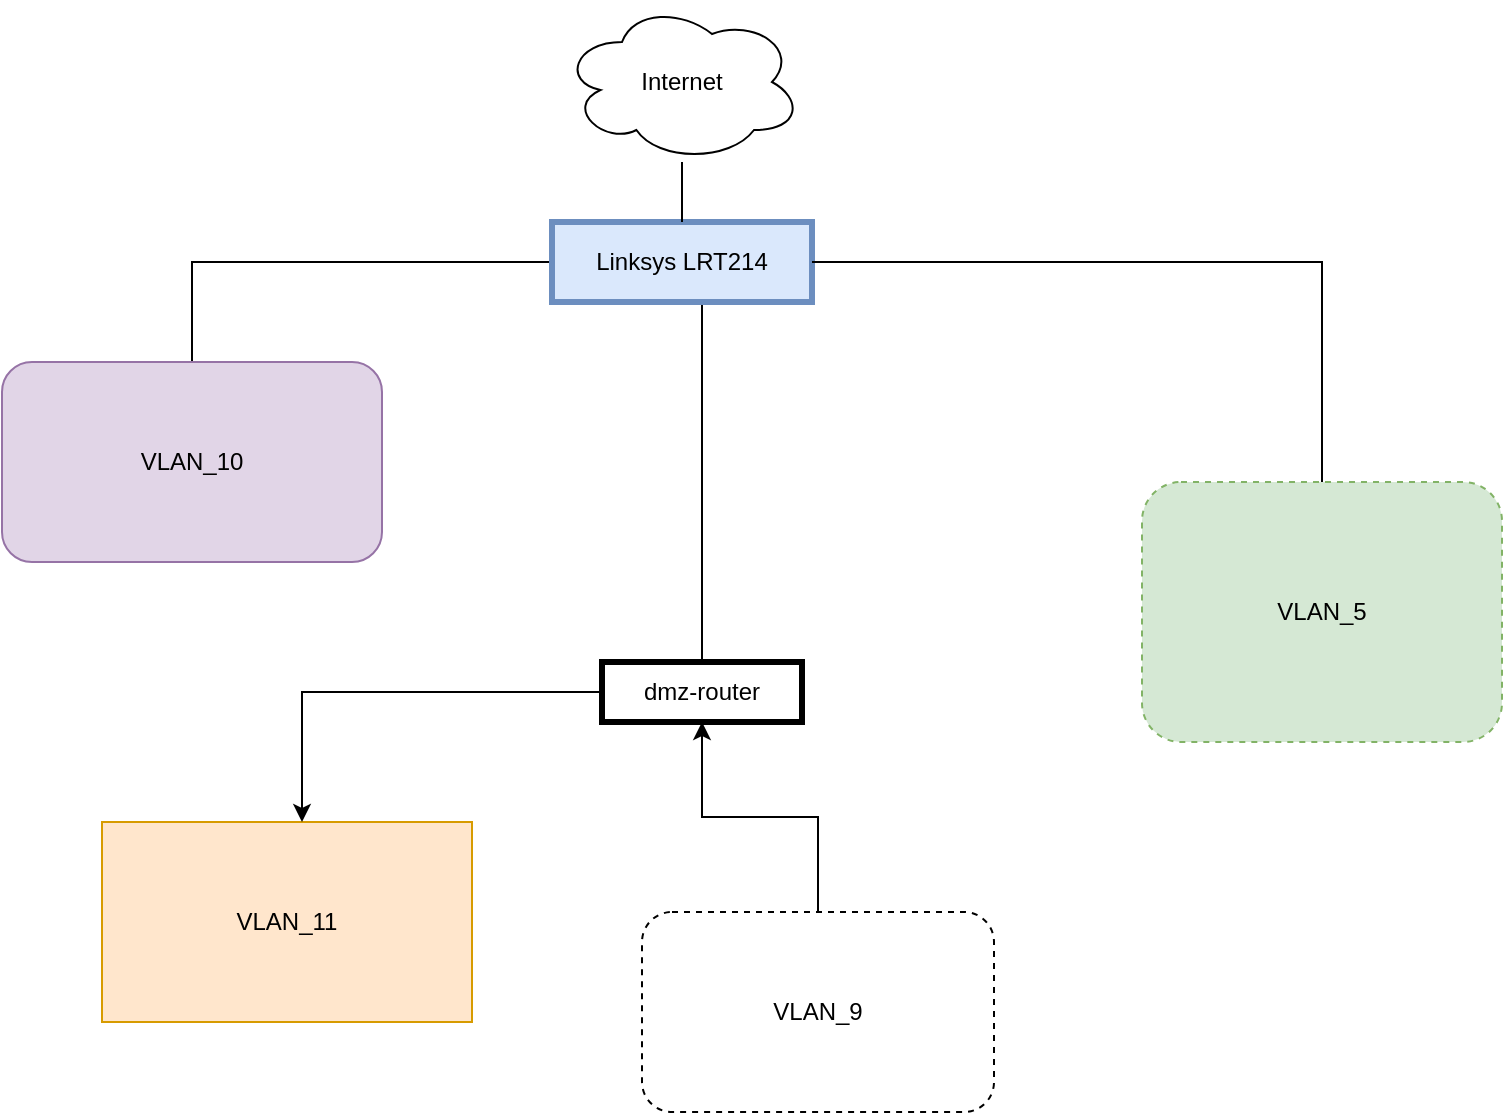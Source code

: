 <mxfile version="28.2.7">
  <diagram name="Page-1" id="A5-di1jbfSgZtlbiAxzU">
    <mxGraphModel dx="1094" dy="964" grid="1" gridSize="10" guides="1" tooltips="1" connect="1" arrows="1" fold="1" page="1" pageScale="1" pageWidth="827" pageHeight="1169" math="0" shadow="0">
      <root>
        <mxCell id="0" />
        <mxCell id="1" parent="0" />
        <mxCell id="GGMlQo3JAWAbgcUU_75u-1" value="&lt;div&gt;Internet&lt;/div&gt;" style="ellipse;shape=cloud;whiteSpace=wrap;html=1;" parent="1" vertex="1">
          <mxGeometry x="330" y="30" width="120" height="80" as="geometry" />
        </mxCell>
        <mxCell id="nOJs0ttcWJyxmX2IfKug-4" style="edgeStyle=orthogonalEdgeStyle;rounded=0;orthogonalLoop=1;jettySize=auto;html=1;endArrow=none;endFill=0;" edge="1" parent="1" source="GGMlQo3JAWAbgcUU_75u-2" target="nOJs0ttcWJyxmX2IfKug-3">
          <mxGeometry relative="1" as="geometry" />
        </mxCell>
        <mxCell id="nOJs0ttcWJyxmX2IfKug-11" style="edgeStyle=orthogonalEdgeStyle;rounded=0;orthogonalLoop=1;jettySize=auto;html=1;endArrow=none;endFill=0;" edge="1" parent="1" source="GGMlQo3JAWAbgcUU_75u-2" target="nOJs0ttcWJyxmX2IfKug-10">
          <mxGeometry relative="1" as="geometry">
            <Array as="points">
              <mxPoint x="400" y="260" />
              <mxPoint x="400" y="260" />
            </Array>
          </mxGeometry>
        </mxCell>
        <mxCell id="GGMlQo3JAWAbgcUU_75u-2" value="Linksys&amp;nbsp;LRT214" style="rounded=0;whiteSpace=wrap;html=1;fillColor=#dae8fc;strokeColor=#6c8ebf;strokeWidth=3;" parent="1" vertex="1">
          <mxGeometry x="325" y="140" width="130" height="40" as="geometry" />
        </mxCell>
        <mxCell id="Ashis0YqYYxl_0CrlUdH-1" value="" style="endArrow=none;html=1;rounded=0;" parent="1" source="GGMlQo3JAWAbgcUU_75u-2" target="GGMlQo3JAWAbgcUU_75u-1" edge="1">
          <mxGeometry width="50" height="50" relative="1" as="geometry">
            <mxPoint x="540" y="180" as="sourcePoint" />
            <mxPoint x="640" y="120" as="targetPoint" />
          </mxGeometry>
        </mxCell>
        <mxCell id="nOJs0ttcWJyxmX2IfKug-1" value="&lt;div&gt;VLAN_5&lt;/div&gt;" style="rounded=1;whiteSpace=wrap;html=1;fillColor=#d5e8d4;strokeColor=#82b366;dashed=1;" vertex="1" parent="1">
          <mxGeometry x="620" y="270" width="180" height="130" as="geometry" />
        </mxCell>
        <mxCell id="nOJs0ttcWJyxmX2IfKug-2" value="" style="endArrow=none;html=1;rounded=0;" edge="1" parent="1" source="nOJs0ttcWJyxmX2IfKug-1" target="GGMlQo3JAWAbgcUU_75u-2">
          <mxGeometry width="50" height="50" relative="1" as="geometry">
            <mxPoint x="390" y="520" as="sourcePoint" />
            <mxPoint x="440" y="470" as="targetPoint" />
            <Array as="points">
              <mxPoint x="710" y="160" />
            </Array>
          </mxGeometry>
        </mxCell>
        <mxCell id="nOJs0ttcWJyxmX2IfKug-3" value="VLAN_10" style="rounded=1;whiteSpace=wrap;html=1;fillColor=#e1d5e7;strokeColor=#9673a6;gradientColor=none;" vertex="1" parent="1">
          <mxGeometry x="50" y="210" width="190" height="100" as="geometry" />
        </mxCell>
        <mxCell id="nOJs0ttcWJyxmX2IfKug-5" value="VLAN_11" style="rounded=0;whiteSpace=wrap;html=1;fillColor=#ffe6cc;strokeColor=#d79b00;" vertex="1" parent="1">
          <mxGeometry x="100" y="440" width="185" height="100" as="geometry" />
        </mxCell>
        <mxCell id="nOJs0ttcWJyxmX2IfKug-15" value="" style="edgeStyle=orthogonalEdgeStyle;rounded=0;orthogonalLoop=1;jettySize=auto;html=1;" edge="1" parent="1" source="nOJs0ttcWJyxmX2IfKug-6" target="nOJs0ttcWJyxmX2IfKug-10">
          <mxGeometry relative="1" as="geometry" />
        </mxCell>
        <mxCell id="nOJs0ttcWJyxmX2IfKug-6" value="VLAN_9" style="rounded=1;whiteSpace=wrap;html=1;dashed=1;" vertex="1" parent="1">
          <mxGeometry x="370" y="485" width="176" height="100" as="geometry" />
        </mxCell>
        <mxCell id="nOJs0ttcWJyxmX2IfKug-12" style="edgeStyle=orthogonalEdgeStyle;rounded=0;orthogonalLoop=1;jettySize=auto;html=1;endArrow=none;endFill=0;" edge="1" parent="1" source="nOJs0ttcWJyxmX2IfKug-10" target="nOJs0ttcWJyxmX2IfKug-6">
          <mxGeometry relative="1" as="geometry" />
        </mxCell>
        <mxCell id="nOJs0ttcWJyxmX2IfKug-13" style="edgeStyle=orthogonalEdgeStyle;rounded=0;orthogonalLoop=1;jettySize=auto;html=1;" edge="1" parent="1" source="nOJs0ttcWJyxmX2IfKug-10" target="nOJs0ttcWJyxmX2IfKug-5">
          <mxGeometry relative="1" as="geometry">
            <Array as="points">
              <mxPoint x="200" y="375" />
            </Array>
          </mxGeometry>
        </mxCell>
        <mxCell id="nOJs0ttcWJyxmX2IfKug-10" value="dmz-router" style="rounded=0;whiteSpace=wrap;html=1;strokeWidth=3;" vertex="1" parent="1">
          <mxGeometry x="350" y="360" width="100" height="30" as="geometry" />
        </mxCell>
      </root>
    </mxGraphModel>
  </diagram>
</mxfile>
